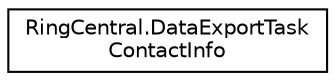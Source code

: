 digraph "Graphical Class Hierarchy"
{
 // LATEX_PDF_SIZE
  edge [fontname="Helvetica",fontsize="10",labelfontname="Helvetica",labelfontsize="10"];
  node [fontname="Helvetica",fontsize="10",shape=record];
  rankdir="LR";
  Node0 [label="RingCentral.DataExportTask\lContactInfo",height=0.2,width=0.4,color="black", fillcolor="white", style="filled",URL="$classRingCentral_1_1DataExportTaskContactInfo.html",tooltip="List of users whose data is collected. The following data will be exported: posts,..."];
}
